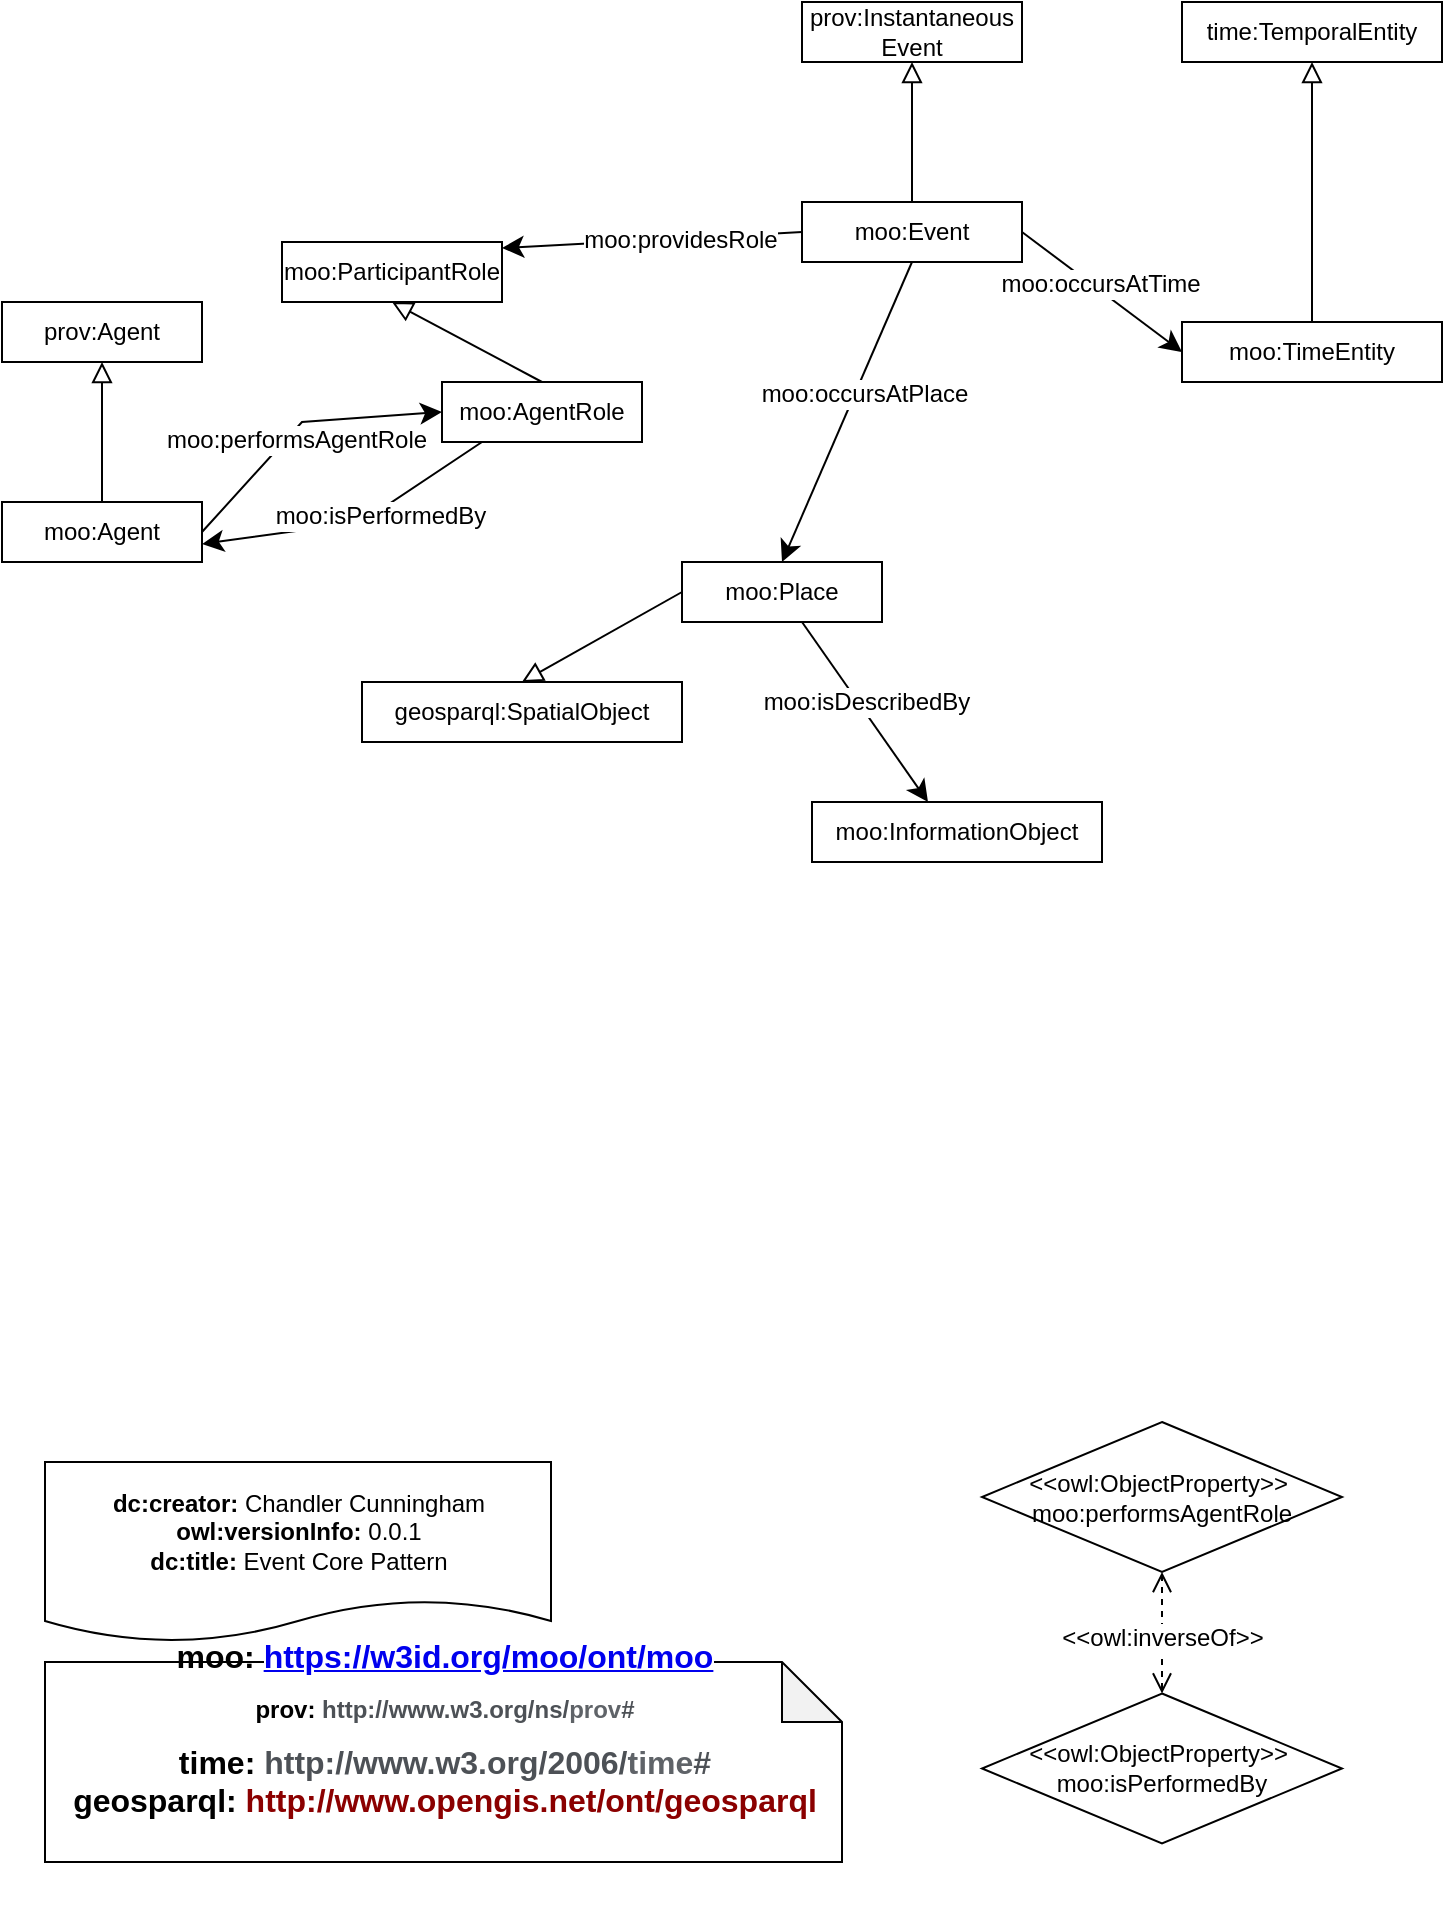 <mxfile>
    <diagram id="y2BskpSIytw31TwIdOpc" name="Page-1">
        <mxGraphModel dx="1352" dy="807" grid="1" gridSize="10" guides="1" tooltips="1" connect="1" arrows="1" fold="1" page="1" pageScale="1" pageWidth="850" pageHeight="1100" math="0" shadow="0">
            <root>
                <mxCell id="0"/>
                <mxCell id="1" parent="0"/>
                <mxCell id="2" value="&lt;div&gt;&lt;h5&gt;&lt;p&gt;&lt;font style=&quot;font-size: 12px&quot;&gt;&lt;span style=&quot;font-size: medium&quot;&gt;moo:&amp;nbsp;&lt;/span&gt;&lt;a href=&quot;https://w3id.org/moo/ont/moo&quot; style=&quot;font-size: medium ; box-sizing: border-box ; background-color: rgb(255 , 255 , 255) ; transition: all 80ms cubic-bezier(0.33 , 1 , 0.68 , 1) 0s , all 0s ease 0s , all 0s ease 0s , all 0s ease 0s&quot;&gt;https://w3id.org/moo/ont/moo&lt;/a&gt;&lt;br&gt;&lt;/font&gt;&lt;/p&gt;&lt;p&gt;&lt;font style=&quot;font-size: 12px&quot;&gt;prov:&amp;nbsp;&lt;span style=&quot;color: rgb(77 , 81 , 86) ; text-align: left ; background-color: rgb(255 , 255 , 255)&quot;&gt;http://www.w3.org/ns/&lt;/span&gt;&lt;span style=&quot;color: rgb(95 , 99 , 104) ; text-align: left ; background-color: rgb(255 , 255 , 255)&quot;&gt;prov&lt;/span&gt;&lt;span style=&quot;color: rgb(77 , 81 , 86) ; text-align: left ; background-color: rgb(255 , 255 , 255)&quot;&gt;#&lt;br&gt;&lt;/span&gt;&lt;/font&gt;&lt;/p&gt;&lt;p&gt;&lt;font size=&quot;3&quot;&gt;time:&amp;nbsp;&lt;span style=&quot;color: rgb(77 , 81 , 86) ; text-align: left ; background-color: rgb(255 , 255 , 255)&quot;&gt;http://www.w3.org/2006/&lt;/span&gt;&lt;span style=&quot;color: rgb(95 , 99 , 104) ; text-align: left ; background-color: rgb(255 , 255 , 255)&quot;&gt;time&lt;/span&gt;&lt;span style=&quot;color: rgb(77 , 81 , 86) ; text-align: left ; background-color: rgb(255 , 255 , 255)&quot;&gt;#&lt;br&gt;&lt;/span&gt;&lt;/font&gt;&lt;font size=&quot;3&quot;&gt;&lt;span&gt;geosparql:&amp;nbsp;&lt;/span&gt;&lt;span style=&quot;background-color: rgb(255 , 255 , 255) ; color: rgb(139 , 0 , 0) ; text-align: justify&quot;&gt;http://www.opengis.net/ont/geosparql&lt;br&gt;&lt;br&gt;&lt;/span&gt;&lt;/font&gt;&lt;/p&gt;&lt;/h5&gt;&lt;/div&gt;&lt;div&gt;&lt;br&gt;&lt;/div&gt;" style="shape=note;whiteSpace=wrap;html=1;backgroundOutline=1;darkOpacity=0.05;" parent="1" vertex="1">
                    <mxGeometry x="41.5" y="950" width="398.5" height="100" as="geometry"/>
                </mxCell>
                <mxCell id="3" value="&lt;div&gt;&lt;b&gt;dc:creator:&lt;/b&gt;&amp;nbsp;Chandler Cunningham&lt;/div&gt;&lt;div&gt;&lt;b&gt;owl:versionInfo:&lt;/b&gt; 0.0.1&lt;/div&gt;&lt;div&gt;&lt;b&gt;dc:title:&lt;/b&gt;&amp;nbsp;Event Core Pattern&lt;/div&gt;" style="shape=document;whiteSpace=wrap;html=1;boundedLbl=1;labelBackgroundColor=#ffffff;strokeColor=#000000;fontSize=12;fontColor=#000000;size=0.233;" parent="1" vertex="1">
                    <mxGeometry x="41.5" y="850" width="253" height="90" as="geometry"/>
                </mxCell>
                <mxCell id="6" value="prov:Instantaneous Event" style="rounded=0;whiteSpace=wrap;html=1;snapToPoint=1;points=[[0.1,0],[0.2,0],[0.3,0],[0.4,0],[0.5,0],[0.6,0],[0.7,0],[0.8,0],[0.9,0],[0,0.1],[0,0.3],[0,0.5],[0,0.7],[0,0.9],[0.1,1],[0.2,1],[0.3,1],[0.4,1],[0.5,1],[0.6,1],[0.7,1],[0.8,1],[0.9,1],[1,0.1],[1,0.3],[1,0.5],[1,0.7],[1,0.9]];" parent="1" vertex="1">
                    <mxGeometry x="420" y="120" width="110" height="30" as="geometry"/>
                </mxCell>
                <mxCell id="7" value="moo:Event" style="rounded=0;whiteSpace=wrap;html=1;snapToPoint=1;points=[[0.1,0],[0.2,0],[0.3,0],[0.4,0],[0.5,0],[0.6,0],[0.7,0],[0.8,0],[0.9,0],[0,0.1],[0,0.3],[0,0.5],[0,0.7],[0,0.9],[0.1,1],[0.2,1],[0.3,1],[0.4,1],[0.5,1],[0.6,1],[0.7,1],[0.8,1],[0.9,1],[1,0.1],[1,0.3],[1,0.5],[1,0.7],[1,0.9]];" parent="1" vertex="1">
                    <mxGeometry x="420" y="220" width="110" height="30" as="geometry"/>
                </mxCell>
                <mxCell id="10" value="time:TemporalEntity" style="rounded=0;whiteSpace=wrap;html=1;snapToPoint=1;points=[[0.1,0],[0.2,0],[0.3,0],[0.4,0],[0.5,0],[0.6,0],[0.7,0],[0.8,0],[0.9,0],[0,0.1],[0,0.3],[0,0.5],[0,0.7],[0,0.9],[0.1,1],[0.2,1],[0.3,1],[0.4,1],[0.5,1],[0.6,1],[0.7,1],[0.8,1],[0.9,1],[1,0.1],[1,0.3],[1,0.5],[1,0.7],[1,0.9]];" parent="1" vertex="1">
                    <mxGeometry x="610" y="120" width="130" height="30" as="geometry"/>
                </mxCell>
                <mxCell id="11" value="moo:TimeEntity" style="rounded=0;whiteSpace=wrap;html=1;snapToPoint=1;points=[[0.1,0],[0.2,0],[0.3,0],[0.4,0],[0.5,0],[0.6,0],[0.7,0],[0.8,0],[0.9,0],[0,0.1],[0,0.3],[0,0.5],[0,0.7],[0,0.9],[0.1,1],[0.2,1],[0.3,1],[0.4,1],[0.5,1],[0.6,1],[0.7,1],[0.8,1],[0.9,1],[1,0.1],[1,0.3],[1,0.5],[1,0.7],[1,0.9]];" parent="1" vertex="1">
                    <mxGeometry x="610" y="280" width="130" height="30" as="geometry"/>
                </mxCell>
                <mxCell id="14" value="moo:ParticipantRole" style="rounded=0;whiteSpace=wrap;html=1;snapToPoint=1;points=[[0.1,0],[0.2,0],[0.3,0],[0.4,0],[0.5,0],[0.6,0],[0.7,0],[0.8,0],[0.9,0],[0,0.1],[0,0.3],[0,0.5],[0,0.7],[0,0.9],[0.1,1],[0.2,1],[0.3,1],[0.4,1],[0.5,1],[0.6,1],[0.7,1],[0.8,1],[0.9,1],[1,0.1],[1,0.3],[1,0.5],[1,0.7],[1,0.9]];" parent="1" vertex="1">
                    <mxGeometry x="160" y="240" width="110" height="30" as="geometry"/>
                </mxCell>
                <mxCell id="15" value="moo:AgentRole" style="rounded=0;whiteSpace=wrap;html=1;snapToPoint=1;points=[[0.1,0],[0.2,0],[0.3,0],[0.4,0],[0.5,0],[0.6,0],[0.7,0],[0.8,0],[0.9,0],[0,0.1],[0,0.3],[0,0.5],[0,0.7],[0,0.9],[0.1,1],[0.2,1],[0.3,1],[0.4,1],[0.5,1],[0.6,1],[0.7,1],[0.8,1],[0.9,1],[1,0.1],[1,0.3],[1,0.5],[1,0.7],[1,0.9]];" parent="1" vertex="1">
                    <mxGeometry x="240" y="310" width="100" height="30" as="geometry"/>
                </mxCell>
                <mxCell id="18" value="prov:Agent" style="rounded=0;whiteSpace=wrap;html=1;snapToPoint=1;points=[[0.1,0],[0.2,0],[0.3,0],[0.4,0],[0.5,0],[0.6,0],[0.7,0],[0.8,0],[0.9,0],[0,0.1],[0,0.3],[0,0.5],[0,0.7],[0,0.9],[0.1,1],[0.2,1],[0.3,1],[0.4,1],[0.5,1],[0.6,1],[0.7,1],[0.8,1],[0.9,1],[1,0.1],[1,0.3],[1,0.5],[1,0.7],[1,0.9]];" parent="1" vertex="1">
                    <mxGeometry x="20" y="270" width="100" height="30" as="geometry"/>
                </mxCell>
                <mxCell id="19" value="moo:Agent" style="rounded=0;whiteSpace=wrap;html=1;snapToPoint=1;points=[[0.1,0],[0.2,0],[0.3,0],[0.4,0],[0.5,0],[0.6,0],[0.7,0],[0.8,0],[0.9,0],[0,0.1],[0,0.3],[0,0.5],[0,0.7],[0,0.9],[0.1,1],[0.2,1],[0.3,1],[0.4,1],[0.5,1],[0.6,1],[0.7,1],[0.8,1],[0.9,1],[1,0.1],[1,0.3],[1,0.5],[1,0.7],[1,0.9]];" parent="1" vertex="1">
                    <mxGeometry x="20" y="370" width="100" height="30" as="geometry"/>
                </mxCell>
                <mxCell id="20" value="" style="endArrow=block;html=1;fontColor=#000099;exitX=0.5;exitY=0;exitDx=0;exitDy=0;endFill=0;entryX=0.5;entryY=1;entryDx=0;entryDy=0;endSize=8;arcSize=0;" parent="1" source="7" target="6" edge="1">
                    <mxGeometry width="50" height="50" relative="1" as="geometry">
                        <mxPoint x="205" y="390" as="sourcePoint"/>
                        <mxPoint x="363.0" y="390" as="targetPoint"/>
                    </mxGeometry>
                </mxCell>
                <mxCell id="23" value="" style="endArrow=block;html=1;fontColor=#000099;exitX=0.5;exitY=0;exitDx=0;exitDy=0;endFill=0;entryX=0.5;entryY=1;entryDx=0;entryDy=0;endSize=8;arcSize=0;" parent="1" source="11" target="10" edge="1">
                    <mxGeometry width="50" height="50" relative="1" as="geometry">
                        <mxPoint x="485" y="230" as="sourcePoint"/>
                        <mxPoint x="485" y="160" as="targetPoint"/>
                    </mxGeometry>
                </mxCell>
                <mxCell id="24" value="" style="endArrow=block;html=1;fontColor=#000099;exitX=0.5;exitY=0;exitDx=0;exitDy=0;endFill=0;entryX=0.5;entryY=1;entryDx=0;entryDy=0;endSize=8;arcSize=0;" parent="1" source="15" target="14" edge="1">
                    <mxGeometry width="50" height="50" relative="1" as="geometry">
                        <mxPoint x="495" y="240" as="sourcePoint"/>
                        <mxPoint x="495" y="170" as="targetPoint"/>
                    </mxGeometry>
                </mxCell>
                <mxCell id="25" value="" style="endArrow=block;html=1;fontColor=#000099;exitX=0.5;exitY=0;exitDx=0;exitDy=0;endFill=0;entryX=0.5;entryY=1;entryDx=0;entryDy=0;endSize=8;arcSize=0;" parent="1" source="19" target="18" edge="1">
                    <mxGeometry width="50" height="50" relative="1" as="geometry">
                        <mxPoint x="455" y="300" as="sourcePoint"/>
                        <mxPoint x="455" y="230" as="targetPoint"/>
                    </mxGeometry>
                </mxCell>
                <mxCell id="34" value="&lt;div&gt;&amp;lt;&amp;lt;owl:ObjectProperty&amp;gt;&amp;gt;&amp;nbsp;&lt;br&gt;&lt;/div&gt;&lt;div&gt;moo:performsAgentRole&lt;/div&gt;" style="rhombus;whiteSpace=wrap;html=1;" parent="1" vertex="1">
                    <mxGeometry x="510" y="830" width="180" height="75" as="geometry"/>
                </mxCell>
                <mxCell id="35" value="&lt;div&gt;&amp;lt;&amp;lt;owl:ObjectProperty&amp;gt;&amp;gt;&amp;nbsp;&lt;/div&gt;&lt;div&gt;moo:isPerformedBy&lt;br&gt;&lt;/div&gt;" style="rhombus;whiteSpace=wrap;html=1;" parent="1" vertex="1">
                    <mxGeometry x="510" y="965.75" width="180" height="75" as="geometry"/>
                </mxCell>
                <mxCell id="36" value="" style="endArrow=open;html=1;fontColor=#000099;endFill=0;dashed=1;entryX=0.5;entryY=1;entryDx=0;entryDy=0;endSize=8;startArrow=open;startFill=0;startSize=8;" parent="1" source="35" target="34" edge="1">
                    <mxGeometry width="50" height="50" relative="1" as="geometry">
                        <mxPoint x="370" y="965" as="sourcePoint"/>
                        <mxPoint x="370" y="895" as="targetPoint"/>
                    </mxGeometry>
                </mxCell>
                <mxCell id="37" value="&amp;lt;&amp;lt;owl:inverseOf&amp;gt;&amp;gt;" style="text;html=1;align=center;verticalAlign=middle;resizable=0;points=[];fontColor=#000000;labelBackgroundColor=#ffffff;" parent="36" vertex="1" connectable="0">
                    <mxGeometry x="-0.328" relative="1" as="geometry">
                        <mxPoint y="-7.14" as="offset"/>
                    </mxGeometry>
                </mxCell>
                <mxCell id="40" value="" style="endArrow=classic;html=1;exitX=1;exitY=0.5;exitDx=0;exitDy=0;entryX=0;entryY=0.5;entryDx=0;entryDy=0;endSize=8;arcSize=0;" parent="1" source="19" target="15" edge="1">
                    <mxGeometry width="50" height="50" relative="1" as="geometry">
                        <mxPoint x="240" y="485" as="sourcePoint"/>
                        <mxPoint x="414" y="485" as="targetPoint"/>
                        <Array as="points">
                            <mxPoint x="170" y="330"/>
                        </Array>
                    </mxGeometry>
                </mxCell>
                <mxCell id="41" value="&lt;div&gt;moo:performsAgentRole&lt;/div&gt;" style="text;html=1;align=center;verticalAlign=middle;resizable=0;points=[];labelBackgroundColor=#ffffff;" parent="40" vertex="1" connectable="0">
                    <mxGeometry x="-0.127" relative="1" as="geometry">
                        <mxPoint x="4.17" as="offset"/>
                    </mxGeometry>
                </mxCell>
                <mxCell id="42" value="moo:InformationObject" style="rounded=0;whiteSpace=wrap;html=1;snapToPoint=1;points=[[0.1,0],[0.2,0],[0.3,0],[0.4,0],[0.5,0],[0.6,0],[0.7,0],[0.8,0],[0.9,0],[0,0.1],[0,0.3],[0,0.5],[0,0.7],[0,0.9],[0.1,1],[0.2,1],[0.3,1],[0.4,1],[0.5,1],[0.6,1],[0.7,1],[0.8,1],[0.9,1],[1,0.1],[1,0.3],[1,0.5],[1,0.7],[1,0.9]];" parent="1" vertex="1">
                    <mxGeometry x="425" y="520" width="145" height="30" as="geometry"/>
                </mxCell>
                <mxCell id="44" value="" style="endArrow=classic;html=1;exitX=0.2;exitY=1;exitDx=0;exitDy=0;entryX=1;entryY=0.7;entryDx=0;entryDy=0;endSize=8;arcSize=0;" parent="1" source="15" target="19" edge="1">
                    <mxGeometry width="50" height="50" relative="1" as="geometry">
                        <mxPoint x="31" y="618.33" as="sourcePoint"/>
                        <mxPoint x="243.0" y="618.33" as="targetPoint"/>
                        <Array as="points">
                            <mxPoint x="200" y="380"/>
                        </Array>
                    </mxGeometry>
                </mxCell>
                <mxCell id="45" value="moo:isPerformedBy" style="text;html=1;align=center;verticalAlign=middle;resizable=0;points=[];labelBackgroundColor=#ffffff;" parent="44" vertex="1" connectable="0">
                    <mxGeometry x="-0.127" relative="1" as="geometry">
                        <mxPoint x="4.17" as="offset"/>
                    </mxGeometry>
                </mxCell>
                <mxCell id="46" value="moo:Place" style="rounded=0;whiteSpace=wrap;html=1;snapToPoint=1;points=[[0.1,0],[0.2,0],[0.3,0],[0.4,0],[0.5,0],[0.6,0],[0.7,0],[0.8,0],[0.9,0],[0,0.1],[0,0.3],[0,0.5],[0,0.7],[0,0.9],[0.1,1],[0.2,1],[0.3,1],[0.4,1],[0.5,1],[0.6,1],[0.7,1],[0.8,1],[0.9,1],[1,0.1],[1,0.3],[1,0.5],[1,0.7],[1,0.9]];" parent="1" vertex="1">
                    <mxGeometry x="360" y="400" width="100" height="30" as="geometry"/>
                </mxCell>
                <mxCell id="47" value="geosparql:SpatialObject" style="rounded=0;whiteSpace=wrap;html=1;snapToPoint=1;points=[[0.1,0],[0.2,0],[0.3,0],[0.4,0],[0.5,0],[0.6,0],[0.7,0],[0.8,0],[0.9,0],[0,0.1],[0,0.3],[0,0.5],[0,0.7],[0,0.9],[0.1,1],[0.2,1],[0.3,1],[0.4,1],[0.5,1],[0.6,1],[0.7,1],[0.8,1],[0.9,1],[1,0.1],[1,0.3],[1,0.5],[1,0.7],[1,0.9]];" parent="1" vertex="1">
                    <mxGeometry x="200" y="460" width="160" height="30" as="geometry"/>
                </mxCell>
                <mxCell id="48" value="" style="endArrow=classic;html=1;exitX=0;exitY=0.5;exitDx=0;exitDy=0;entryX=1;entryY=0.1;entryDx=0;entryDy=0;endSize=8;arcSize=0;" parent="1" source="7" target="14" edge="1">
                    <mxGeometry width="50" height="50" relative="1" as="geometry">
                        <mxPoint x="180" y="578.33" as="sourcePoint"/>
                        <mxPoint x="392.0" y="578.33" as="targetPoint"/>
                    </mxGeometry>
                </mxCell>
                <mxCell id="49" value="&lt;div&gt;moo:providesRole&lt;/div&gt;" style="text;html=1;align=center;verticalAlign=middle;resizable=0;points=[];labelBackgroundColor=#ffffff;" parent="48" vertex="1" connectable="0">
                    <mxGeometry x="-0.127" relative="1" as="geometry">
                        <mxPoint x="4.17" as="offset"/>
                    </mxGeometry>
                </mxCell>
                <mxCell id="50" value="" style="endArrow=classic;html=1;exitX=0.5;exitY=1;exitDx=0;exitDy=0;entryX=0.5;entryY=0;entryDx=0;entryDy=0;endSize=8;arcSize=0;" parent="1" source="7" target="46" edge="1">
                    <mxGeometry width="50" height="50" relative="1" as="geometry">
                        <mxPoint x="310" y="485" as="sourcePoint"/>
                        <mxPoint x="484" y="485" as="targetPoint"/>
                    </mxGeometry>
                </mxCell>
                <mxCell id="51" value="&lt;div&gt;moo:occursAtPlace&lt;/div&gt;" style="text;html=1;align=center;verticalAlign=middle;resizable=0;points=[];labelBackgroundColor=#ffffff;" parent="50" vertex="1" connectable="0">
                    <mxGeometry x="-0.127" relative="1" as="geometry">
                        <mxPoint x="4.17" as="offset"/>
                    </mxGeometry>
                </mxCell>
                <mxCell id="52" value="" style="endArrow=block;html=1;fontColor=#000099;exitX=0;exitY=0.5;exitDx=0;exitDy=0;endFill=0;entryX=0.5;entryY=0;entryDx=0;entryDy=0;endSize=8;arcSize=0;" parent="1" source="46" target="47" edge="1">
                    <mxGeometry width="50" height="50" relative="1" as="geometry">
                        <mxPoint x="485" y="230" as="sourcePoint"/>
                        <mxPoint x="485" y="160" as="targetPoint"/>
                    </mxGeometry>
                </mxCell>
                <mxCell id="53" value="" style="endArrow=classic;html=1;exitX=0.6;exitY=1;exitDx=0;exitDy=0;entryX=0.4;entryY=0;entryDx=0;entryDy=0;endSize=8;arcSize=0;" parent="1" source="46" target="42" edge="1">
                    <mxGeometry width="50" height="50" relative="1" as="geometry">
                        <mxPoint x="485" y="260" as="sourcePoint"/>
                        <mxPoint x="420" y="410" as="targetPoint"/>
                    </mxGeometry>
                </mxCell>
                <mxCell id="54" value="&lt;div&gt;moo:isDescribedBy&lt;/div&gt;" style="text;html=1;align=center;verticalAlign=middle;resizable=0;points=[];labelBackgroundColor=#ffffff;" parent="53" vertex="1" connectable="0">
                    <mxGeometry x="-0.127" relative="1" as="geometry">
                        <mxPoint x="4.17" as="offset"/>
                    </mxGeometry>
                </mxCell>
                <mxCell id="55" value="" style="endArrow=classic;html=1;exitX=1;exitY=0.5;exitDx=0;exitDy=0;entryX=0;entryY=0.5;entryDx=0;entryDy=0;endSize=8;arcSize=0;" parent="1" source="7" target="11" edge="1">
                    <mxGeometry width="50" height="50" relative="1" as="geometry">
                        <mxPoint x="485" y="260" as="sourcePoint"/>
                        <mxPoint x="420" y="410" as="targetPoint"/>
                    </mxGeometry>
                </mxCell>
                <mxCell id="56" value="&lt;div&gt;moo:occursAtTime&lt;/div&gt;" style="text;html=1;align=center;verticalAlign=middle;resizable=0;points=[];labelBackgroundColor=#ffffff;" parent="55" vertex="1" connectable="0">
                    <mxGeometry x="-0.127" relative="1" as="geometry">
                        <mxPoint x="4.17" as="offset"/>
                    </mxGeometry>
                </mxCell>
            </root>
        </mxGraphModel>
    </diagram>
</mxfile>